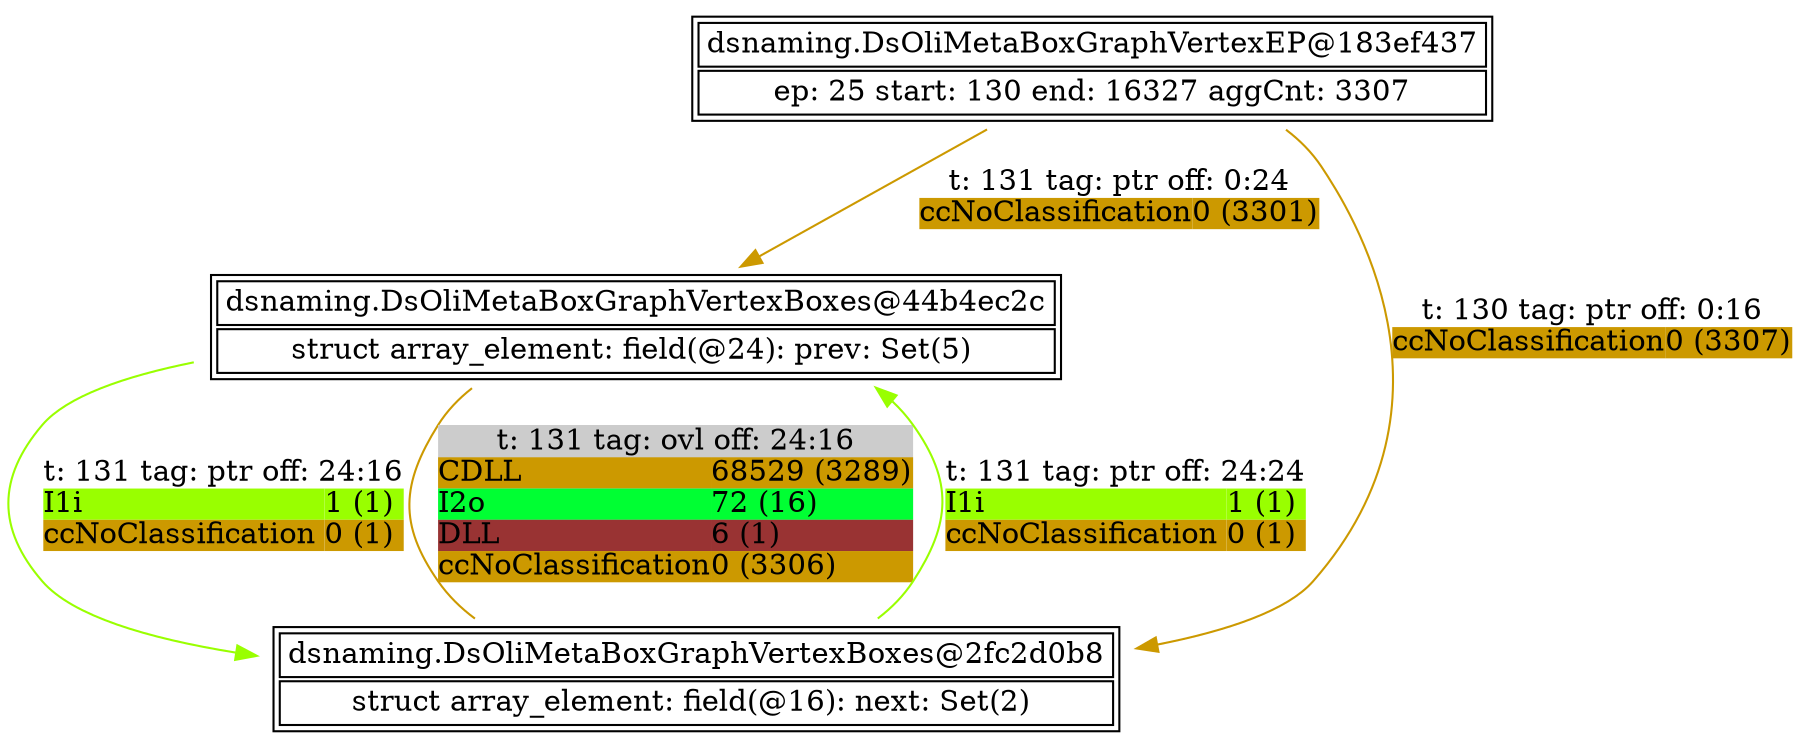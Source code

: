 digraph G {
	"dsnaming.DsOliMetaBoxGraphVertexEP@183ef437" -> "dsnaming.DsOliMetaBoxGraphVertexBoxes@44b4ec2c" [color = "#CC9900", label = <<TABLE BORDER="0" ALIGN="left" COLOR="black" CELLBORDER="0"  CELLPADDING="0" CELLSPACING="0"><TR><TD COLSPAN="2">t: 131 tag: ptr off: 0:24</TD></TR><TR><TD ALIGN="left" BGCOLOR="#CC9900">ccNoClassification</TD><TD ALIGN="left" BGCOLOR="#CC9900">0 (3301)</TD></TR></TABLE>>]
	"dsnaming.DsOliMetaBoxGraphVertexBoxes@2fc2d0b8" -> "dsnaming.DsOliMetaBoxGraphVertexBoxes@44b4ec2c" [dir = none, label = <<TABLE BORDER="0" ALIGN="left" BGCOLOR="#CCCCCC" COLOR="black" CELLBORDER="0" CELLPADDING="0" CELLSPACING="0"><TR><TD COLSPAN="2">t: 131 tag: ovl off: 24:16</TD></TR><TR><TD ALIGN="left" BGCOLOR="#CC9900">CDLL</TD><TD ALIGN="left" BGCOLOR="#CC9900">68529 (3289)</TD></TR><TR><TD ALIGN="left" BGCOLOR="#00FF33">I2o</TD><TD ALIGN="left" BGCOLOR="#00FF33">72 (16)</TD></TR><TR><TD ALIGN="left" BGCOLOR="#993333">DLL</TD><TD ALIGN="left" BGCOLOR="#993333">6 (1)</TD></TR><TR><TD ALIGN="left" BGCOLOR="#CC9900">ccNoClassification</TD><TD ALIGN="left" BGCOLOR="#CC9900">0 (3306)</TD></TR></TABLE>>, color = "#CC9900"]
	"dsnaming.DsOliMetaBoxGraphVertexBoxes@44b4ec2c" -> "dsnaming.DsOliMetaBoxGraphVertexBoxes@2fc2d0b8" [color = "#99FF00", label = <<TABLE BORDER="0" ALIGN="left" COLOR="black" CELLBORDER="0"  CELLPADDING="0" CELLSPACING="0"><TR><TD COLSPAN="2">t: 131 tag: ptr off: 24:16</TD></TR><TR><TD ALIGN="left" BGCOLOR="#99FF00">I1i</TD><TD ALIGN="left" BGCOLOR="#99FF00">1 (1)</TD></TR><TR><TD ALIGN="left" BGCOLOR="#CC9900">ccNoClassification</TD><TD ALIGN="left" BGCOLOR="#CC9900">0 (1)</TD></TR></TABLE>>]
	"dsnaming.DsOliMetaBoxGraphVertexBoxes@2fc2d0b8" -> "dsnaming.DsOliMetaBoxGraphVertexBoxes@44b4ec2c" [color = "#99FF00", label = <<TABLE BORDER="0" ALIGN="left" COLOR="black" CELLBORDER="0"  CELLPADDING="0" CELLSPACING="0"><TR><TD COLSPAN="2">t: 131 tag: ptr off: 24:24</TD></TR><TR><TD ALIGN="left" BGCOLOR="#99FF00">I1i</TD><TD ALIGN="left" BGCOLOR="#99FF00">1 (1)</TD></TR><TR><TD ALIGN="left" BGCOLOR="#CC9900">ccNoClassification</TD><TD ALIGN="left" BGCOLOR="#CC9900">0 (1)</TD></TR></TABLE>>]
	"dsnaming.DsOliMetaBoxGraphVertexEP@183ef437" -> "dsnaming.DsOliMetaBoxGraphVertexBoxes@2fc2d0b8" [color = "#CC9900", label = <<TABLE BORDER="0" ALIGN="left" COLOR="black" CELLBORDER="0"  CELLPADDING="0" CELLSPACING="0"><TR><TD COLSPAN="2">t: 130 tag: ptr off: 0:16</TD></TR><TR><TD ALIGN="left" BGCOLOR="#CC9900">ccNoClassification</TD><TD ALIGN="left" BGCOLOR="#CC9900">0 (3307)</TD></TR></TABLE>>]
	subgraph connected_vertices {
		rankdir = LR
		"dsnaming.DsOliMetaBoxGraphVertexBoxes@2fc2d0b8"  [label = <<TABLE><TR><TD COLSPAN="2">dsnaming.DsOliMetaBoxGraphVertexBoxes@2fc2d0b8</TD></TR><TR><TD COLSPAN="2">struct array_element: field(@16): next: Set(2) </TD></TR></TABLE>>, shape = none]
		"dsnaming.DsOliMetaBoxGraphVertexBoxes@44b4ec2c"  [label = <<TABLE><TR><TD COLSPAN="2">dsnaming.DsOliMetaBoxGraphVertexBoxes@44b4ec2c</TD></TR><TR><TD COLSPAN="2">struct array_element: field(@24): prev: Set(5) </TD></TR></TABLE>>, shape = none]
		"dsnaming.DsOliMetaBoxGraphVertexEP@183ef437"  [label = <<TABLE><TR><TD COLSPAN="2">dsnaming.DsOliMetaBoxGraphVertexEP@183ef437</TD></TR><TR><TD COLSPAN="2">ep: 25 start: 130 end: 16327 aggCnt: 3307</TD></TR></TABLE>>, shape = none]
	}
}